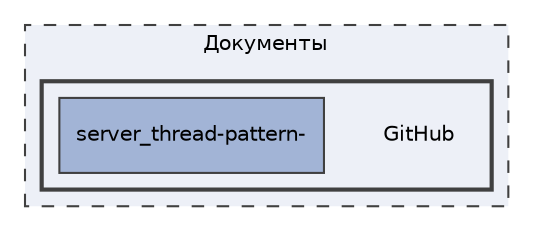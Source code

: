 digraph "/home/yvzayets/Документы/GitHub"
{
 // LATEX_PDF_SIZE
  edge [fontname="Helvetica",fontsize="10",labelfontname="Helvetica",labelfontsize="10"];
  node [fontname="Helvetica",fontsize="10",shape=record];
  compound=true
  subgraph clusterdir_deea9ac2ebb701b26350058d0b80c84f {
    graph [ bgcolor="#edf0f7", pencolor="grey25", style="filled,dashed,", label="Документы", fontname="Helvetica", fontsize="10", URL="dir_deea9ac2ebb701b26350058d0b80c84f.html"]
  subgraph clusterdir_0dea5837734f1def49efb6e0f46ce015 {
    graph [ bgcolor="#edf0f7", pencolor="grey25", style="filled,bold,", label="", fontname="Helvetica", fontsize="10", URL="dir_0dea5837734f1def49efb6e0f46ce015.html"]
    dir_0dea5837734f1def49efb6e0f46ce015 [shape=plaintext, label="GitHub"];
  dir_26f4ca58c8766c6af4695911a782f16e [shape=box, label="server_thread-pattern-", style="filled,", fillcolor="#a2b4d6", color="grey25", URL="dir_26f4ca58c8766c6af4695911a782f16e.html"];
  }
  }
}

